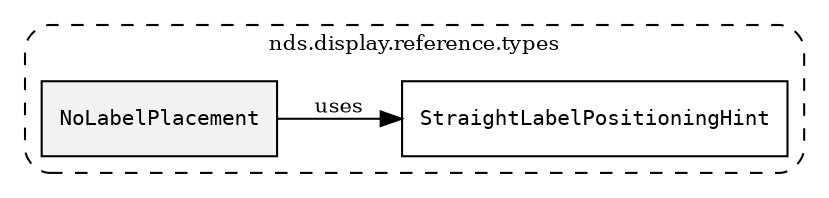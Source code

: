 /**
 * This dot file creates symbol collaboration diagram for NoLabelPlacement.
 */
digraph ZSERIO
{
    node [shape=box, fontsize=10];
    rankdir="LR";
    fontsize=10;
    tooltip="NoLabelPlacement collaboration diagram";

    subgraph "cluster_nds.display.reference.types"
    {
        style="dashed, rounded";
        label="nds.display.reference.types";
        tooltip="Package nds.display.reference.types";
        href="../../../content/packages/nds.display.reference.types.html#Package-nds-display-reference-types";
        target="_parent";

        "NoLabelPlacement" [style="filled", fillcolor="#0000000D", target="_parent", label=<<font face="monospace"><table align="center" border="0" cellspacing="0" cellpadding="0"><tr><td href="../../../content/packages/nds.display.reference.types.html#Subtype-NoLabelPlacement" title="Subtype defined in nds.display.reference.types">NoLabelPlacement</td></tr></table></font>>];
        "StraightLabelPositioningHint" [target="_parent", label=<<font face="monospace"><table align="center" border="0" cellspacing="0" cellpadding="0"><tr><td href="../../../content/packages/nds.display.reference.types.html#Structure-StraightLabelPositioningHint" title="Structure defined in nds.display.reference.types">StraightLabelPositioningHint</td></tr></table></font>>];
    }

    "NoLabelPlacement" -> "StraightLabelPositioningHint" [label="uses", fontsize=10];
}
